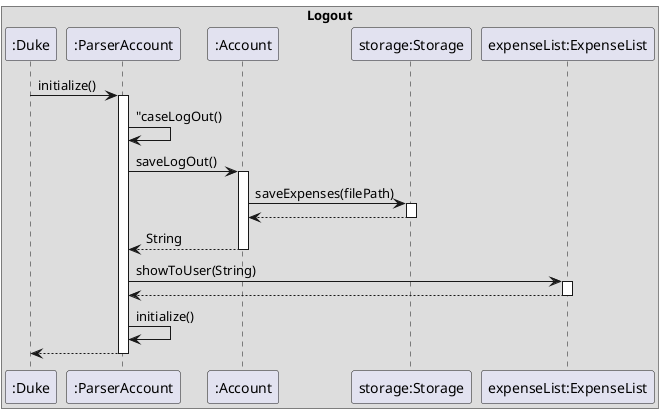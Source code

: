 @startuml
box "Logout"
participant ":Duke" as Duke
participant ":ParserAccount" as ParserAccount
participant ":Account" as Account
participant "storage:Storage" as Storage
participant "expenseList:ExpenseList" as ExpenseList

Duke -> ParserAccount: initialize()
Activate ParserAccount
ParserAccount -> ParserAccount: "caseLogOut()
ParserAccount -> Account: saveLogOut()
Activate Account
Account -> Storage: saveExpenses(filePath)
Activate Storage
Storage --> Account
Deactivate Storage
Account --> ParserAccount: String
Deactivate Account
ParserAccount -> ExpenseList: showToUser(String)
Activate ExpenseList
ExpenseList --> ParserAccount
Deactivate ExpenseList
ParserAccount -> ParserAccount: initialize()
ParserAccount --> Duke
Deactivate ParserAccount
@enduml
